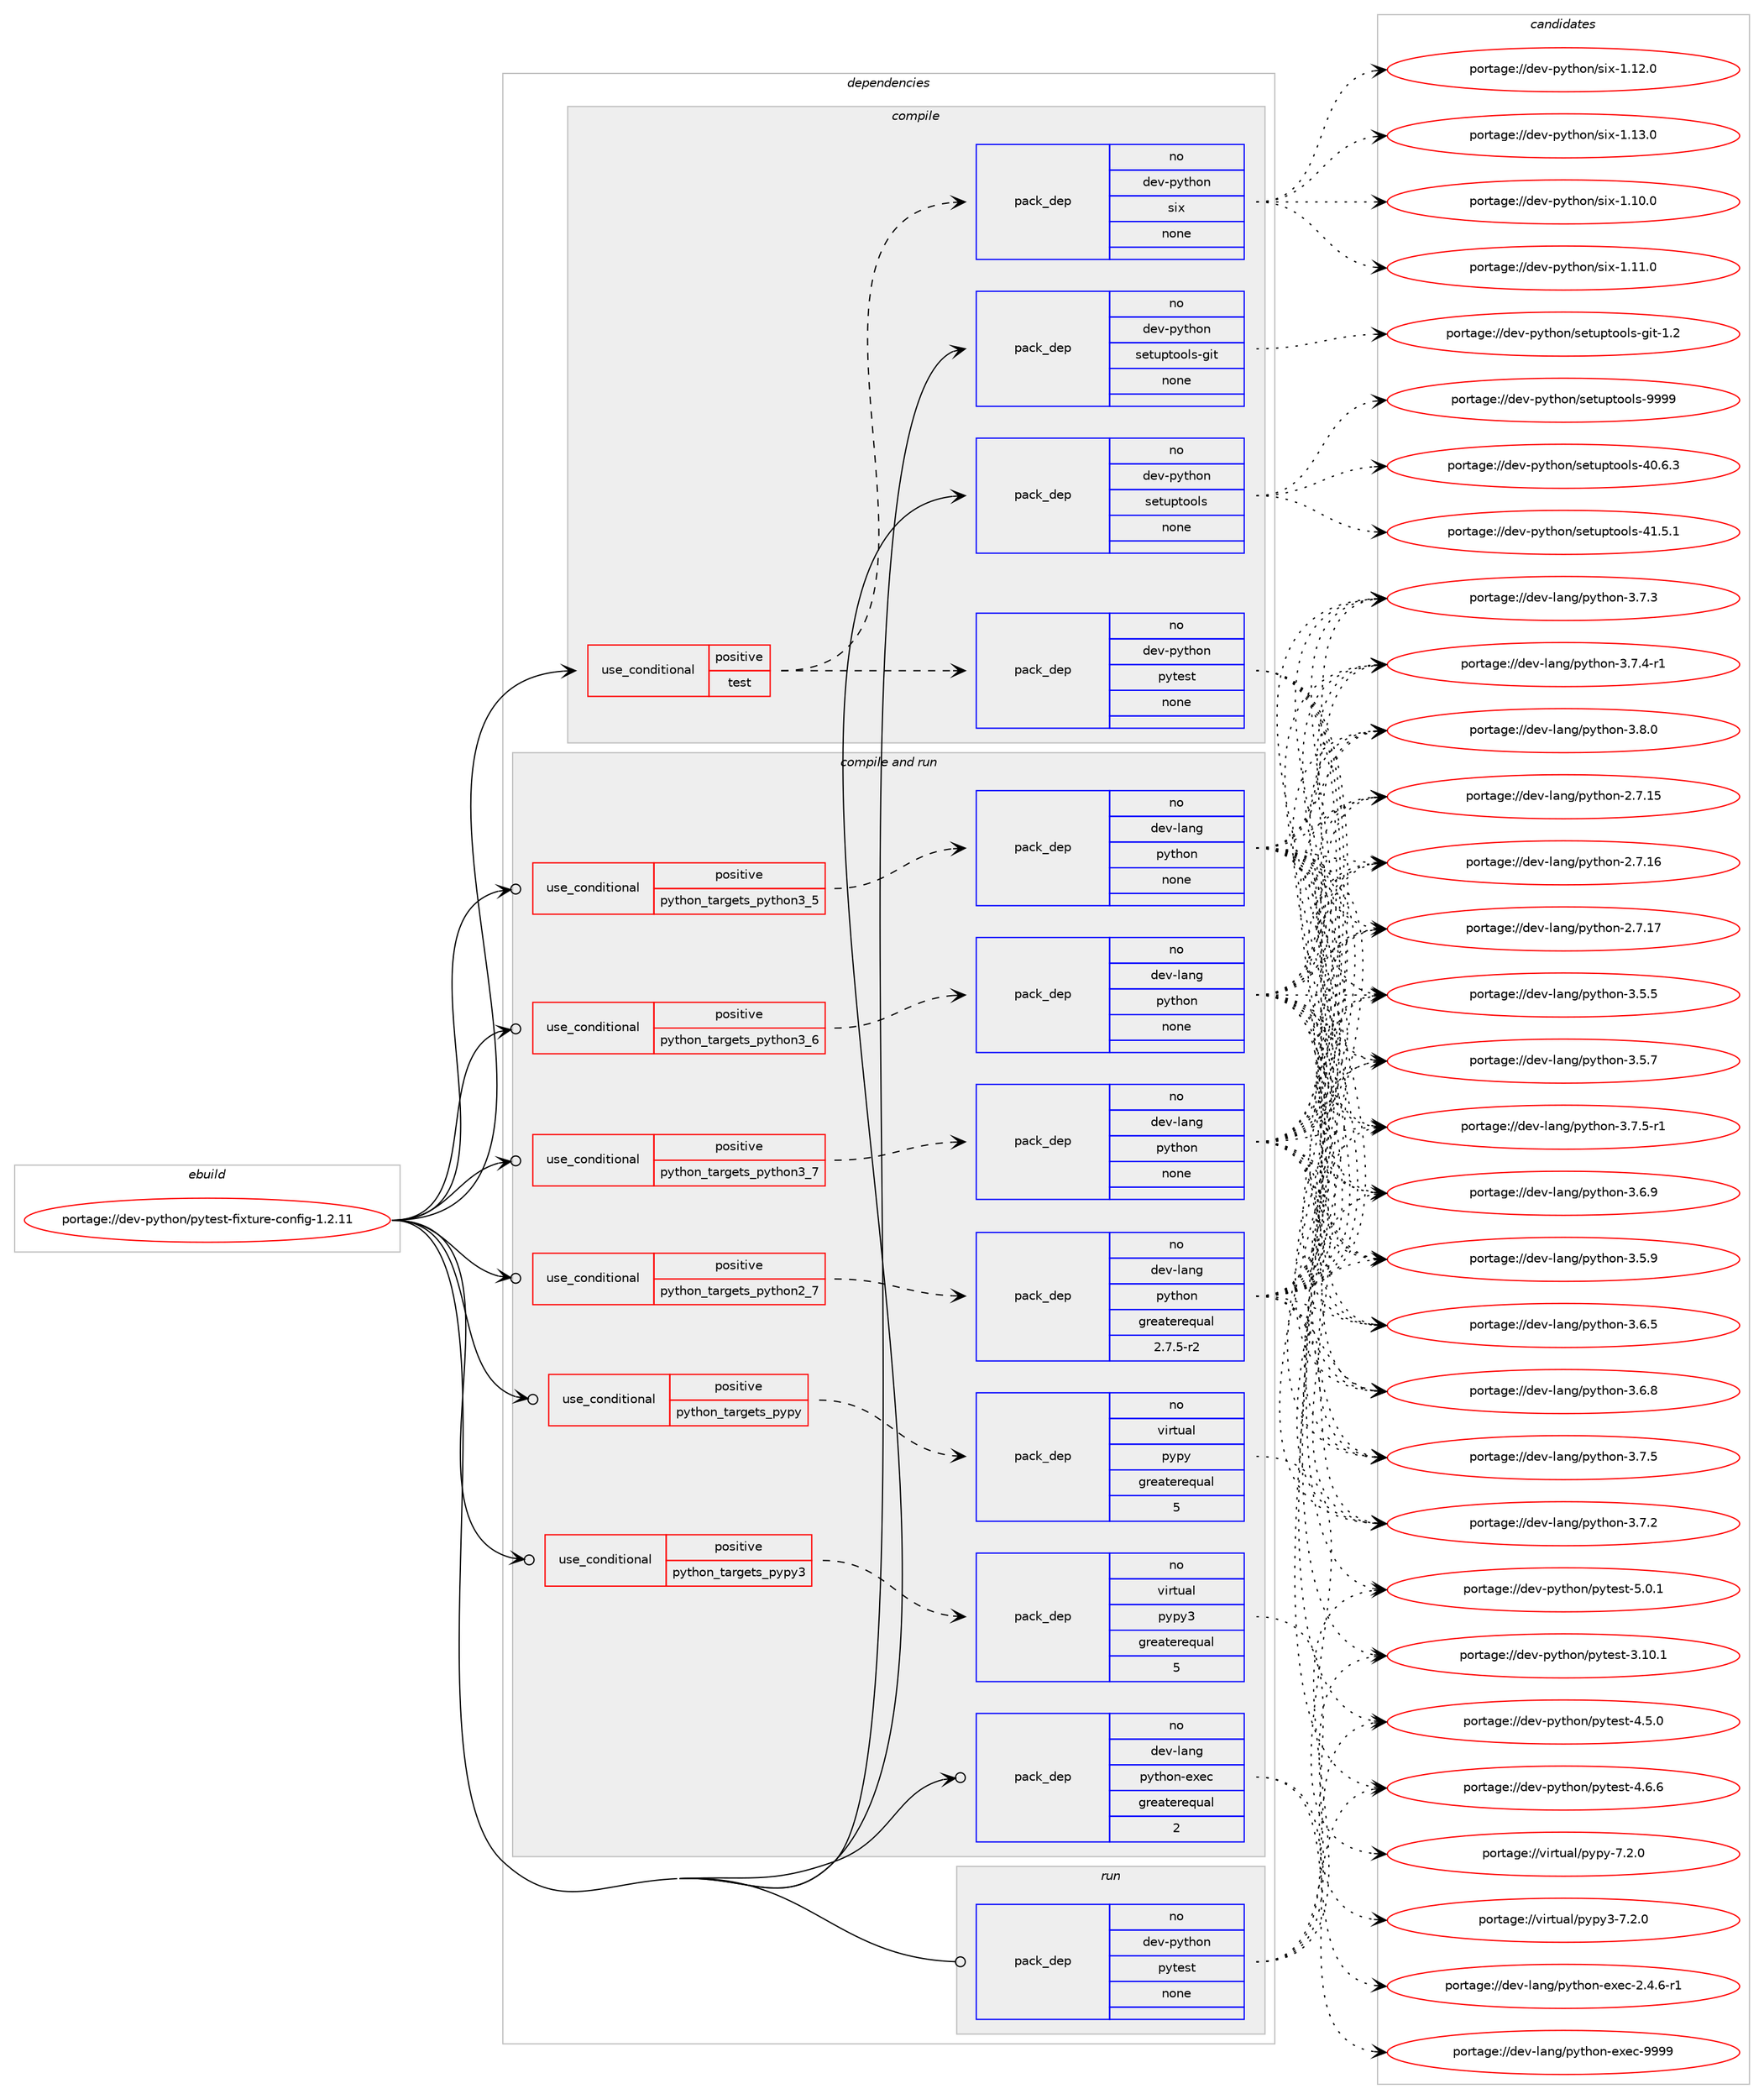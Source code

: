 digraph prolog {

# *************
# Graph options
# *************

newrank=true;
concentrate=true;
compound=true;
graph [rankdir=LR,fontname=Helvetica,fontsize=10,ranksep=1.5];#, ranksep=2.5, nodesep=0.2];
edge  [arrowhead=vee];
node  [fontname=Helvetica,fontsize=10];

# **********
# The ebuild
# **********

subgraph cluster_leftcol {
color=gray;
rank=same;
label=<<i>ebuild</i>>;
id [label="portage://dev-python/pytest-fixture-config-1.2.11", color=red, width=4, href="../dev-python/pytest-fixture-config-1.2.11.svg"];
}

# ****************
# The dependencies
# ****************

subgraph cluster_midcol {
color=gray;
label=<<i>dependencies</i>>;
subgraph cluster_compile {
fillcolor="#eeeeee";
style=filled;
label=<<i>compile</i>>;
subgraph cond36331 {
dependency164406 [label=<<TABLE BORDER="0" CELLBORDER="1" CELLSPACING="0" CELLPADDING="4"><TR><TD ROWSPAN="3" CELLPADDING="10">use_conditional</TD></TR><TR><TD>positive</TD></TR><TR><TD>test</TD></TR></TABLE>>, shape=none, color=red];
subgraph pack124688 {
dependency164407 [label=<<TABLE BORDER="0" CELLBORDER="1" CELLSPACING="0" CELLPADDING="4" WIDTH="220"><TR><TD ROWSPAN="6" CELLPADDING="30">pack_dep</TD></TR><TR><TD WIDTH="110">no</TD></TR><TR><TD>dev-python</TD></TR><TR><TD>pytest</TD></TR><TR><TD>none</TD></TR><TR><TD></TD></TR></TABLE>>, shape=none, color=blue];
}
dependency164406:e -> dependency164407:w [weight=20,style="dashed",arrowhead="vee"];
subgraph pack124689 {
dependency164408 [label=<<TABLE BORDER="0" CELLBORDER="1" CELLSPACING="0" CELLPADDING="4" WIDTH="220"><TR><TD ROWSPAN="6" CELLPADDING="30">pack_dep</TD></TR><TR><TD WIDTH="110">no</TD></TR><TR><TD>dev-python</TD></TR><TR><TD>six</TD></TR><TR><TD>none</TD></TR><TR><TD></TD></TR></TABLE>>, shape=none, color=blue];
}
dependency164406:e -> dependency164408:w [weight=20,style="dashed",arrowhead="vee"];
}
id:e -> dependency164406:w [weight=20,style="solid",arrowhead="vee"];
subgraph pack124690 {
dependency164409 [label=<<TABLE BORDER="0" CELLBORDER="1" CELLSPACING="0" CELLPADDING="4" WIDTH="220"><TR><TD ROWSPAN="6" CELLPADDING="30">pack_dep</TD></TR><TR><TD WIDTH="110">no</TD></TR><TR><TD>dev-python</TD></TR><TR><TD>setuptools</TD></TR><TR><TD>none</TD></TR><TR><TD></TD></TR></TABLE>>, shape=none, color=blue];
}
id:e -> dependency164409:w [weight=20,style="solid",arrowhead="vee"];
subgraph pack124691 {
dependency164410 [label=<<TABLE BORDER="0" CELLBORDER="1" CELLSPACING="0" CELLPADDING="4" WIDTH="220"><TR><TD ROWSPAN="6" CELLPADDING="30">pack_dep</TD></TR><TR><TD WIDTH="110">no</TD></TR><TR><TD>dev-python</TD></TR><TR><TD>setuptools-git</TD></TR><TR><TD>none</TD></TR><TR><TD></TD></TR></TABLE>>, shape=none, color=blue];
}
id:e -> dependency164410:w [weight=20,style="solid",arrowhead="vee"];
}
subgraph cluster_compileandrun {
fillcolor="#eeeeee";
style=filled;
label=<<i>compile and run</i>>;
subgraph cond36332 {
dependency164411 [label=<<TABLE BORDER="0" CELLBORDER="1" CELLSPACING="0" CELLPADDING="4"><TR><TD ROWSPAN="3" CELLPADDING="10">use_conditional</TD></TR><TR><TD>positive</TD></TR><TR><TD>python_targets_pypy</TD></TR></TABLE>>, shape=none, color=red];
subgraph pack124692 {
dependency164412 [label=<<TABLE BORDER="0" CELLBORDER="1" CELLSPACING="0" CELLPADDING="4" WIDTH="220"><TR><TD ROWSPAN="6" CELLPADDING="30">pack_dep</TD></TR><TR><TD WIDTH="110">no</TD></TR><TR><TD>virtual</TD></TR><TR><TD>pypy</TD></TR><TR><TD>greaterequal</TD></TR><TR><TD>5</TD></TR></TABLE>>, shape=none, color=blue];
}
dependency164411:e -> dependency164412:w [weight=20,style="dashed",arrowhead="vee"];
}
id:e -> dependency164411:w [weight=20,style="solid",arrowhead="odotvee"];
subgraph cond36333 {
dependency164413 [label=<<TABLE BORDER="0" CELLBORDER="1" CELLSPACING="0" CELLPADDING="4"><TR><TD ROWSPAN="3" CELLPADDING="10">use_conditional</TD></TR><TR><TD>positive</TD></TR><TR><TD>python_targets_pypy3</TD></TR></TABLE>>, shape=none, color=red];
subgraph pack124693 {
dependency164414 [label=<<TABLE BORDER="0" CELLBORDER="1" CELLSPACING="0" CELLPADDING="4" WIDTH="220"><TR><TD ROWSPAN="6" CELLPADDING="30">pack_dep</TD></TR><TR><TD WIDTH="110">no</TD></TR><TR><TD>virtual</TD></TR><TR><TD>pypy3</TD></TR><TR><TD>greaterequal</TD></TR><TR><TD>5</TD></TR></TABLE>>, shape=none, color=blue];
}
dependency164413:e -> dependency164414:w [weight=20,style="dashed",arrowhead="vee"];
}
id:e -> dependency164413:w [weight=20,style="solid",arrowhead="odotvee"];
subgraph cond36334 {
dependency164415 [label=<<TABLE BORDER="0" CELLBORDER="1" CELLSPACING="0" CELLPADDING="4"><TR><TD ROWSPAN="3" CELLPADDING="10">use_conditional</TD></TR><TR><TD>positive</TD></TR><TR><TD>python_targets_python2_7</TD></TR></TABLE>>, shape=none, color=red];
subgraph pack124694 {
dependency164416 [label=<<TABLE BORDER="0" CELLBORDER="1" CELLSPACING="0" CELLPADDING="4" WIDTH="220"><TR><TD ROWSPAN="6" CELLPADDING="30">pack_dep</TD></TR><TR><TD WIDTH="110">no</TD></TR><TR><TD>dev-lang</TD></TR><TR><TD>python</TD></TR><TR><TD>greaterequal</TD></TR><TR><TD>2.7.5-r2</TD></TR></TABLE>>, shape=none, color=blue];
}
dependency164415:e -> dependency164416:w [weight=20,style="dashed",arrowhead="vee"];
}
id:e -> dependency164415:w [weight=20,style="solid",arrowhead="odotvee"];
subgraph cond36335 {
dependency164417 [label=<<TABLE BORDER="0" CELLBORDER="1" CELLSPACING="0" CELLPADDING="4"><TR><TD ROWSPAN="3" CELLPADDING="10">use_conditional</TD></TR><TR><TD>positive</TD></TR><TR><TD>python_targets_python3_5</TD></TR></TABLE>>, shape=none, color=red];
subgraph pack124695 {
dependency164418 [label=<<TABLE BORDER="0" CELLBORDER="1" CELLSPACING="0" CELLPADDING="4" WIDTH="220"><TR><TD ROWSPAN="6" CELLPADDING="30">pack_dep</TD></TR><TR><TD WIDTH="110">no</TD></TR><TR><TD>dev-lang</TD></TR><TR><TD>python</TD></TR><TR><TD>none</TD></TR><TR><TD></TD></TR></TABLE>>, shape=none, color=blue];
}
dependency164417:e -> dependency164418:w [weight=20,style="dashed",arrowhead="vee"];
}
id:e -> dependency164417:w [weight=20,style="solid",arrowhead="odotvee"];
subgraph cond36336 {
dependency164419 [label=<<TABLE BORDER="0" CELLBORDER="1" CELLSPACING="0" CELLPADDING="4"><TR><TD ROWSPAN="3" CELLPADDING="10">use_conditional</TD></TR><TR><TD>positive</TD></TR><TR><TD>python_targets_python3_6</TD></TR></TABLE>>, shape=none, color=red];
subgraph pack124696 {
dependency164420 [label=<<TABLE BORDER="0" CELLBORDER="1" CELLSPACING="0" CELLPADDING="4" WIDTH="220"><TR><TD ROWSPAN="6" CELLPADDING="30">pack_dep</TD></TR><TR><TD WIDTH="110">no</TD></TR><TR><TD>dev-lang</TD></TR><TR><TD>python</TD></TR><TR><TD>none</TD></TR><TR><TD></TD></TR></TABLE>>, shape=none, color=blue];
}
dependency164419:e -> dependency164420:w [weight=20,style="dashed",arrowhead="vee"];
}
id:e -> dependency164419:w [weight=20,style="solid",arrowhead="odotvee"];
subgraph cond36337 {
dependency164421 [label=<<TABLE BORDER="0" CELLBORDER="1" CELLSPACING="0" CELLPADDING="4"><TR><TD ROWSPAN="3" CELLPADDING="10">use_conditional</TD></TR><TR><TD>positive</TD></TR><TR><TD>python_targets_python3_7</TD></TR></TABLE>>, shape=none, color=red];
subgraph pack124697 {
dependency164422 [label=<<TABLE BORDER="0" CELLBORDER="1" CELLSPACING="0" CELLPADDING="4" WIDTH="220"><TR><TD ROWSPAN="6" CELLPADDING="30">pack_dep</TD></TR><TR><TD WIDTH="110">no</TD></TR><TR><TD>dev-lang</TD></TR><TR><TD>python</TD></TR><TR><TD>none</TD></TR><TR><TD></TD></TR></TABLE>>, shape=none, color=blue];
}
dependency164421:e -> dependency164422:w [weight=20,style="dashed",arrowhead="vee"];
}
id:e -> dependency164421:w [weight=20,style="solid",arrowhead="odotvee"];
subgraph pack124698 {
dependency164423 [label=<<TABLE BORDER="0" CELLBORDER="1" CELLSPACING="0" CELLPADDING="4" WIDTH="220"><TR><TD ROWSPAN="6" CELLPADDING="30">pack_dep</TD></TR><TR><TD WIDTH="110">no</TD></TR><TR><TD>dev-lang</TD></TR><TR><TD>python-exec</TD></TR><TR><TD>greaterequal</TD></TR><TR><TD>2</TD></TR></TABLE>>, shape=none, color=blue];
}
id:e -> dependency164423:w [weight=20,style="solid",arrowhead="odotvee"];
}
subgraph cluster_run {
fillcolor="#eeeeee";
style=filled;
label=<<i>run</i>>;
subgraph pack124699 {
dependency164424 [label=<<TABLE BORDER="0" CELLBORDER="1" CELLSPACING="0" CELLPADDING="4" WIDTH="220"><TR><TD ROWSPAN="6" CELLPADDING="30">pack_dep</TD></TR><TR><TD WIDTH="110">no</TD></TR><TR><TD>dev-python</TD></TR><TR><TD>pytest</TD></TR><TR><TD>none</TD></TR><TR><TD></TD></TR></TABLE>>, shape=none, color=blue];
}
id:e -> dependency164424:w [weight=20,style="solid",arrowhead="odot"];
}
}

# **************
# The candidates
# **************

subgraph cluster_choices {
rank=same;
color=gray;
label=<<i>candidates</i>>;

subgraph choice124688 {
color=black;
nodesep=1;
choiceportage100101118451121211161041111104711212111610111511645514649484649 [label="portage://dev-python/pytest-3.10.1", color=red, width=4,href="../dev-python/pytest-3.10.1.svg"];
choiceportage1001011184511212111610411111047112121116101115116455246534648 [label="portage://dev-python/pytest-4.5.0", color=red, width=4,href="../dev-python/pytest-4.5.0.svg"];
choiceportage1001011184511212111610411111047112121116101115116455246544654 [label="portage://dev-python/pytest-4.6.6", color=red, width=4,href="../dev-python/pytest-4.6.6.svg"];
choiceportage1001011184511212111610411111047112121116101115116455346484649 [label="portage://dev-python/pytest-5.0.1", color=red, width=4,href="../dev-python/pytest-5.0.1.svg"];
dependency164407:e -> choiceportage100101118451121211161041111104711212111610111511645514649484649:w [style=dotted,weight="100"];
dependency164407:e -> choiceportage1001011184511212111610411111047112121116101115116455246534648:w [style=dotted,weight="100"];
dependency164407:e -> choiceportage1001011184511212111610411111047112121116101115116455246544654:w [style=dotted,weight="100"];
dependency164407:e -> choiceportage1001011184511212111610411111047112121116101115116455346484649:w [style=dotted,weight="100"];
}
subgraph choice124689 {
color=black;
nodesep=1;
choiceportage100101118451121211161041111104711510512045494649484648 [label="portage://dev-python/six-1.10.0", color=red, width=4,href="../dev-python/six-1.10.0.svg"];
choiceportage100101118451121211161041111104711510512045494649494648 [label="portage://dev-python/six-1.11.0", color=red, width=4,href="../dev-python/six-1.11.0.svg"];
choiceportage100101118451121211161041111104711510512045494649504648 [label="portage://dev-python/six-1.12.0", color=red, width=4,href="../dev-python/six-1.12.0.svg"];
choiceportage100101118451121211161041111104711510512045494649514648 [label="portage://dev-python/six-1.13.0", color=red, width=4,href="../dev-python/six-1.13.0.svg"];
dependency164408:e -> choiceportage100101118451121211161041111104711510512045494649484648:w [style=dotted,weight="100"];
dependency164408:e -> choiceportage100101118451121211161041111104711510512045494649494648:w [style=dotted,weight="100"];
dependency164408:e -> choiceportage100101118451121211161041111104711510512045494649504648:w [style=dotted,weight="100"];
dependency164408:e -> choiceportage100101118451121211161041111104711510512045494649514648:w [style=dotted,weight="100"];
}
subgraph choice124690 {
color=black;
nodesep=1;
choiceportage100101118451121211161041111104711510111611711211611111110811545524846544651 [label="portage://dev-python/setuptools-40.6.3", color=red, width=4,href="../dev-python/setuptools-40.6.3.svg"];
choiceportage100101118451121211161041111104711510111611711211611111110811545524946534649 [label="portage://dev-python/setuptools-41.5.1", color=red, width=4,href="../dev-python/setuptools-41.5.1.svg"];
choiceportage10010111845112121116104111110471151011161171121161111111081154557575757 [label="portage://dev-python/setuptools-9999", color=red, width=4,href="../dev-python/setuptools-9999.svg"];
dependency164409:e -> choiceportage100101118451121211161041111104711510111611711211611111110811545524846544651:w [style=dotted,weight="100"];
dependency164409:e -> choiceportage100101118451121211161041111104711510111611711211611111110811545524946534649:w [style=dotted,weight="100"];
dependency164409:e -> choiceportage10010111845112121116104111110471151011161171121161111111081154557575757:w [style=dotted,weight="100"];
}
subgraph choice124691 {
color=black;
nodesep=1;
choiceportage10010111845112121116104111110471151011161171121161111111081154510310511645494650 [label="portage://dev-python/setuptools-git-1.2", color=red, width=4,href="../dev-python/setuptools-git-1.2.svg"];
dependency164410:e -> choiceportage10010111845112121116104111110471151011161171121161111111081154510310511645494650:w [style=dotted,weight="100"];
}
subgraph choice124692 {
color=black;
nodesep=1;
choiceportage1181051141161179710847112121112121455546504648 [label="portage://virtual/pypy-7.2.0", color=red, width=4,href="../virtual/pypy-7.2.0.svg"];
dependency164412:e -> choiceportage1181051141161179710847112121112121455546504648:w [style=dotted,weight="100"];
}
subgraph choice124693 {
color=black;
nodesep=1;
choiceportage118105114116117971084711212111212151455546504648 [label="portage://virtual/pypy3-7.2.0", color=red, width=4,href="../virtual/pypy3-7.2.0.svg"];
dependency164414:e -> choiceportage118105114116117971084711212111212151455546504648:w [style=dotted,weight="100"];
}
subgraph choice124694 {
color=black;
nodesep=1;
choiceportage10010111845108971101034711212111610411111045504655464953 [label="portage://dev-lang/python-2.7.15", color=red, width=4,href="../dev-lang/python-2.7.15.svg"];
choiceportage10010111845108971101034711212111610411111045504655464954 [label="portage://dev-lang/python-2.7.16", color=red, width=4,href="../dev-lang/python-2.7.16.svg"];
choiceportage10010111845108971101034711212111610411111045504655464955 [label="portage://dev-lang/python-2.7.17", color=red, width=4,href="../dev-lang/python-2.7.17.svg"];
choiceportage100101118451089711010347112121116104111110455146534653 [label="portage://dev-lang/python-3.5.5", color=red, width=4,href="../dev-lang/python-3.5.5.svg"];
choiceportage100101118451089711010347112121116104111110455146534655 [label="portage://dev-lang/python-3.5.7", color=red, width=4,href="../dev-lang/python-3.5.7.svg"];
choiceportage100101118451089711010347112121116104111110455146534657 [label="portage://dev-lang/python-3.5.9", color=red, width=4,href="../dev-lang/python-3.5.9.svg"];
choiceportage100101118451089711010347112121116104111110455146544653 [label="portage://dev-lang/python-3.6.5", color=red, width=4,href="../dev-lang/python-3.6.5.svg"];
choiceportage100101118451089711010347112121116104111110455146544656 [label="portage://dev-lang/python-3.6.8", color=red, width=4,href="../dev-lang/python-3.6.8.svg"];
choiceportage100101118451089711010347112121116104111110455146544657 [label="portage://dev-lang/python-3.6.9", color=red, width=4,href="../dev-lang/python-3.6.9.svg"];
choiceportage100101118451089711010347112121116104111110455146554650 [label="portage://dev-lang/python-3.7.2", color=red, width=4,href="../dev-lang/python-3.7.2.svg"];
choiceportage100101118451089711010347112121116104111110455146554651 [label="portage://dev-lang/python-3.7.3", color=red, width=4,href="../dev-lang/python-3.7.3.svg"];
choiceportage1001011184510897110103471121211161041111104551465546524511449 [label="portage://dev-lang/python-3.7.4-r1", color=red, width=4,href="../dev-lang/python-3.7.4-r1.svg"];
choiceportage100101118451089711010347112121116104111110455146554653 [label="portage://dev-lang/python-3.7.5", color=red, width=4,href="../dev-lang/python-3.7.5.svg"];
choiceportage1001011184510897110103471121211161041111104551465546534511449 [label="portage://dev-lang/python-3.7.5-r1", color=red, width=4,href="../dev-lang/python-3.7.5-r1.svg"];
choiceportage100101118451089711010347112121116104111110455146564648 [label="portage://dev-lang/python-3.8.0", color=red, width=4,href="../dev-lang/python-3.8.0.svg"];
dependency164416:e -> choiceportage10010111845108971101034711212111610411111045504655464953:w [style=dotted,weight="100"];
dependency164416:e -> choiceportage10010111845108971101034711212111610411111045504655464954:w [style=dotted,weight="100"];
dependency164416:e -> choiceportage10010111845108971101034711212111610411111045504655464955:w [style=dotted,weight="100"];
dependency164416:e -> choiceportage100101118451089711010347112121116104111110455146534653:w [style=dotted,weight="100"];
dependency164416:e -> choiceportage100101118451089711010347112121116104111110455146534655:w [style=dotted,weight="100"];
dependency164416:e -> choiceportage100101118451089711010347112121116104111110455146534657:w [style=dotted,weight="100"];
dependency164416:e -> choiceportage100101118451089711010347112121116104111110455146544653:w [style=dotted,weight="100"];
dependency164416:e -> choiceportage100101118451089711010347112121116104111110455146544656:w [style=dotted,weight="100"];
dependency164416:e -> choiceportage100101118451089711010347112121116104111110455146544657:w [style=dotted,weight="100"];
dependency164416:e -> choiceportage100101118451089711010347112121116104111110455146554650:w [style=dotted,weight="100"];
dependency164416:e -> choiceportage100101118451089711010347112121116104111110455146554651:w [style=dotted,weight="100"];
dependency164416:e -> choiceportage1001011184510897110103471121211161041111104551465546524511449:w [style=dotted,weight="100"];
dependency164416:e -> choiceportage100101118451089711010347112121116104111110455146554653:w [style=dotted,weight="100"];
dependency164416:e -> choiceportage1001011184510897110103471121211161041111104551465546534511449:w [style=dotted,weight="100"];
dependency164416:e -> choiceportage100101118451089711010347112121116104111110455146564648:w [style=dotted,weight="100"];
}
subgraph choice124695 {
color=black;
nodesep=1;
choiceportage10010111845108971101034711212111610411111045504655464953 [label="portage://dev-lang/python-2.7.15", color=red, width=4,href="../dev-lang/python-2.7.15.svg"];
choiceportage10010111845108971101034711212111610411111045504655464954 [label="portage://dev-lang/python-2.7.16", color=red, width=4,href="../dev-lang/python-2.7.16.svg"];
choiceportage10010111845108971101034711212111610411111045504655464955 [label="portage://dev-lang/python-2.7.17", color=red, width=4,href="../dev-lang/python-2.7.17.svg"];
choiceportage100101118451089711010347112121116104111110455146534653 [label="portage://dev-lang/python-3.5.5", color=red, width=4,href="../dev-lang/python-3.5.5.svg"];
choiceportage100101118451089711010347112121116104111110455146534655 [label="portage://dev-lang/python-3.5.7", color=red, width=4,href="../dev-lang/python-3.5.7.svg"];
choiceportage100101118451089711010347112121116104111110455146534657 [label="portage://dev-lang/python-3.5.9", color=red, width=4,href="../dev-lang/python-3.5.9.svg"];
choiceportage100101118451089711010347112121116104111110455146544653 [label="portage://dev-lang/python-3.6.5", color=red, width=4,href="../dev-lang/python-3.6.5.svg"];
choiceportage100101118451089711010347112121116104111110455146544656 [label="portage://dev-lang/python-3.6.8", color=red, width=4,href="../dev-lang/python-3.6.8.svg"];
choiceportage100101118451089711010347112121116104111110455146544657 [label="portage://dev-lang/python-3.6.9", color=red, width=4,href="../dev-lang/python-3.6.9.svg"];
choiceportage100101118451089711010347112121116104111110455146554650 [label="portage://dev-lang/python-3.7.2", color=red, width=4,href="../dev-lang/python-3.7.2.svg"];
choiceportage100101118451089711010347112121116104111110455146554651 [label="portage://dev-lang/python-3.7.3", color=red, width=4,href="../dev-lang/python-3.7.3.svg"];
choiceportage1001011184510897110103471121211161041111104551465546524511449 [label="portage://dev-lang/python-3.7.4-r1", color=red, width=4,href="../dev-lang/python-3.7.4-r1.svg"];
choiceportage100101118451089711010347112121116104111110455146554653 [label="portage://dev-lang/python-3.7.5", color=red, width=4,href="../dev-lang/python-3.7.5.svg"];
choiceportage1001011184510897110103471121211161041111104551465546534511449 [label="portage://dev-lang/python-3.7.5-r1", color=red, width=4,href="../dev-lang/python-3.7.5-r1.svg"];
choiceportage100101118451089711010347112121116104111110455146564648 [label="portage://dev-lang/python-3.8.0", color=red, width=4,href="../dev-lang/python-3.8.0.svg"];
dependency164418:e -> choiceportage10010111845108971101034711212111610411111045504655464953:w [style=dotted,weight="100"];
dependency164418:e -> choiceportage10010111845108971101034711212111610411111045504655464954:w [style=dotted,weight="100"];
dependency164418:e -> choiceportage10010111845108971101034711212111610411111045504655464955:w [style=dotted,weight="100"];
dependency164418:e -> choiceportage100101118451089711010347112121116104111110455146534653:w [style=dotted,weight="100"];
dependency164418:e -> choiceportage100101118451089711010347112121116104111110455146534655:w [style=dotted,weight="100"];
dependency164418:e -> choiceportage100101118451089711010347112121116104111110455146534657:w [style=dotted,weight="100"];
dependency164418:e -> choiceportage100101118451089711010347112121116104111110455146544653:w [style=dotted,weight="100"];
dependency164418:e -> choiceportage100101118451089711010347112121116104111110455146544656:w [style=dotted,weight="100"];
dependency164418:e -> choiceportage100101118451089711010347112121116104111110455146544657:w [style=dotted,weight="100"];
dependency164418:e -> choiceportage100101118451089711010347112121116104111110455146554650:w [style=dotted,weight="100"];
dependency164418:e -> choiceportage100101118451089711010347112121116104111110455146554651:w [style=dotted,weight="100"];
dependency164418:e -> choiceportage1001011184510897110103471121211161041111104551465546524511449:w [style=dotted,weight="100"];
dependency164418:e -> choiceportage100101118451089711010347112121116104111110455146554653:w [style=dotted,weight="100"];
dependency164418:e -> choiceportage1001011184510897110103471121211161041111104551465546534511449:w [style=dotted,weight="100"];
dependency164418:e -> choiceportage100101118451089711010347112121116104111110455146564648:w [style=dotted,weight="100"];
}
subgraph choice124696 {
color=black;
nodesep=1;
choiceportage10010111845108971101034711212111610411111045504655464953 [label="portage://dev-lang/python-2.7.15", color=red, width=4,href="../dev-lang/python-2.7.15.svg"];
choiceportage10010111845108971101034711212111610411111045504655464954 [label="portage://dev-lang/python-2.7.16", color=red, width=4,href="../dev-lang/python-2.7.16.svg"];
choiceportage10010111845108971101034711212111610411111045504655464955 [label="portage://dev-lang/python-2.7.17", color=red, width=4,href="../dev-lang/python-2.7.17.svg"];
choiceportage100101118451089711010347112121116104111110455146534653 [label="portage://dev-lang/python-3.5.5", color=red, width=4,href="../dev-lang/python-3.5.5.svg"];
choiceportage100101118451089711010347112121116104111110455146534655 [label="portage://dev-lang/python-3.5.7", color=red, width=4,href="../dev-lang/python-3.5.7.svg"];
choiceportage100101118451089711010347112121116104111110455146534657 [label="portage://dev-lang/python-3.5.9", color=red, width=4,href="../dev-lang/python-3.5.9.svg"];
choiceportage100101118451089711010347112121116104111110455146544653 [label="portage://dev-lang/python-3.6.5", color=red, width=4,href="../dev-lang/python-3.6.5.svg"];
choiceportage100101118451089711010347112121116104111110455146544656 [label="portage://dev-lang/python-3.6.8", color=red, width=4,href="../dev-lang/python-3.6.8.svg"];
choiceportage100101118451089711010347112121116104111110455146544657 [label="portage://dev-lang/python-3.6.9", color=red, width=4,href="../dev-lang/python-3.6.9.svg"];
choiceportage100101118451089711010347112121116104111110455146554650 [label="portage://dev-lang/python-3.7.2", color=red, width=4,href="../dev-lang/python-3.7.2.svg"];
choiceportage100101118451089711010347112121116104111110455146554651 [label="portage://dev-lang/python-3.7.3", color=red, width=4,href="../dev-lang/python-3.7.3.svg"];
choiceportage1001011184510897110103471121211161041111104551465546524511449 [label="portage://dev-lang/python-3.7.4-r1", color=red, width=4,href="../dev-lang/python-3.7.4-r1.svg"];
choiceportage100101118451089711010347112121116104111110455146554653 [label="portage://dev-lang/python-3.7.5", color=red, width=4,href="../dev-lang/python-3.7.5.svg"];
choiceportage1001011184510897110103471121211161041111104551465546534511449 [label="portage://dev-lang/python-3.7.5-r1", color=red, width=4,href="../dev-lang/python-3.7.5-r1.svg"];
choiceportage100101118451089711010347112121116104111110455146564648 [label="portage://dev-lang/python-3.8.0", color=red, width=4,href="../dev-lang/python-3.8.0.svg"];
dependency164420:e -> choiceportage10010111845108971101034711212111610411111045504655464953:w [style=dotted,weight="100"];
dependency164420:e -> choiceportage10010111845108971101034711212111610411111045504655464954:w [style=dotted,weight="100"];
dependency164420:e -> choiceportage10010111845108971101034711212111610411111045504655464955:w [style=dotted,weight="100"];
dependency164420:e -> choiceportage100101118451089711010347112121116104111110455146534653:w [style=dotted,weight="100"];
dependency164420:e -> choiceportage100101118451089711010347112121116104111110455146534655:w [style=dotted,weight="100"];
dependency164420:e -> choiceportage100101118451089711010347112121116104111110455146534657:w [style=dotted,weight="100"];
dependency164420:e -> choiceportage100101118451089711010347112121116104111110455146544653:w [style=dotted,weight="100"];
dependency164420:e -> choiceportage100101118451089711010347112121116104111110455146544656:w [style=dotted,weight="100"];
dependency164420:e -> choiceportage100101118451089711010347112121116104111110455146544657:w [style=dotted,weight="100"];
dependency164420:e -> choiceportage100101118451089711010347112121116104111110455146554650:w [style=dotted,weight="100"];
dependency164420:e -> choiceportage100101118451089711010347112121116104111110455146554651:w [style=dotted,weight="100"];
dependency164420:e -> choiceportage1001011184510897110103471121211161041111104551465546524511449:w [style=dotted,weight="100"];
dependency164420:e -> choiceportage100101118451089711010347112121116104111110455146554653:w [style=dotted,weight="100"];
dependency164420:e -> choiceportage1001011184510897110103471121211161041111104551465546534511449:w [style=dotted,weight="100"];
dependency164420:e -> choiceportage100101118451089711010347112121116104111110455146564648:w [style=dotted,weight="100"];
}
subgraph choice124697 {
color=black;
nodesep=1;
choiceportage10010111845108971101034711212111610411111045504655464953 [label="portage://dev-lang/python-2.7.15", color=red, width=4,href="../dev-lang/python-2.7.15.svg"];
choiceportage10010111845108971101034711212111610411111045504655464954 [label="portage://dev-lang/python-2.7.16", color=red, width=4,href="../dev-lang/python-2.7.16.svg"];
choiceportage10010111845108971101034711212111610411111045504655464955 [label="portage://dev-lang/python-2.7.17", color=red, width=4,href="../dev-lang/python-2.7.17.svg"];
choiceportage100101118451089711010347112121116104111110455146534653 [label="portage://dev-lang/python-3.5.5", color=red, width=4,href="../dev-lang/python-3.5.5.svg"];
choiceportage100101118451089711010347112121116104111110455146534655 [label="portage://dev-lang/python-3.5.7", color=red, width=4,href="../dev-lang/python-3.5.7.svg"];
choiceportage100101118451089711010347112121116104111110455146534657 [label="portage://dev-lang/python-3.5.9", color=red, width=4,href="../dev-lang/python-3.5.9.svg"];
choiceportage100101118451089711010347112121116104111110455146544653 [label="portage://dev-lang/python-3.6.5", color=red, width=4,href="../dev-lang/python-3.6.5.svg"];
choiceportage100101118451089711010347112121116104111110455146544656 [label="portage://dev-lang/python-3.6.8", color=red, width=4,href="../dev-lang/python-3.6.8.svg"];
choiceportage100101118451089711010347112121116104111110455146544657 [label="portage://dev-lang/python-3.6.9", color=red, width=4,href="../dev-lang/python-3.6.9.svg"];
choiceportage100101118451089711010347112121116104111110455146554650 [label="portage://dev-lang/python-3.7.2", color=red, width=4,href="../dev-lang/python-3.7.2.svg"];
choiceportage100101118451089711010347112121116104111110455146554651 [label="portage://dev-lang/python-3.7.3", color=red, width=4,href="../dev-lang/python-3.7.3.svg"];
choiceportage1001011184510897110103471121211161041111104551465546524511449 [label="portage://dev-lang/python-3.7.4-r1", color=red, width=4,href="../dev-lang/python-3.7.4-r1.svg"];
choiceportage100101118451089711010347112121116104111110455146554653 [label="portage://dev-lang/python-3.7.5", color=red, width=4,href="../dev-lang/python-3.7.5.svg"];
choiceportage1001011184510897110103471121211161041111104551465546534511449 [label="portage://dev-lang/python-3.7.5-r1", color=red, width=4,href="../dev-lang/python-3.7.5-r1.svg"];
choiceportage100101118451089711010347112121116104111110455146564648 [label="portage://dev-lang/python-3.8.0", color=red, width=4,href="../dev-lang/python-3.8.0.svg"];
dependency164422:e -> choiceportage10010111845108971101034711212111610411111045504655464953:w [style=dotted,weight="100"];
dependency164422:e -> choiceportage10010111845108971101034711212111610411111045504655464954:w [style=dotted,weight="100"];
dependency164422:e -> choiceportage10010111845108971101034711212111610411111045504655464955:w [style=dotted,weight="100"];
dependency164422:e -> choiceportage100101118451089711010347112121116104111110455146534653:w [style=dotted,weight="100"];
dependency164422:e -> choiceportage100101118451089711010347112121116104111110455146534655:w [style=dotted,weight="100"];
dependency164422:e -> choiceportage100101118451089711010347112121116104111110455146534657:w [style=dotted,weight="100"];
dependency164422:e -> choiceportage100101118451089711010347112121116104111110455146544653:w [style=dotted,weight="100"];
dependency164422:e -> choiceportage100101118451089711010347112121116104111110455146544656:w [style=dotted,weight="100"];
dependency164422:e -> choiceportage100101118451089711010347112121116104111110455146544657:w [style=dotted,weight="100"];
dependency164422:e -> choiceportage100101118451089711010347112121116104111110455146554650:w [style=dotted,weight="100"];
dependency164422:e -> choiceportage100101118451089711010347112121116104111110455146554651:w [style=dotted,weight="100"];
dependency164422:e -> choiceportage1001011184510897110103471121211161041111104551465546524511449:w [style=dotted,weight="100"];
dependency164422:e -> choiceportage100101118451089711010347112121116104111110455146554653:w [style=dotted,weight="100"];
dependency164422:e -> choiceportage1001011184510897110103471121211161041111104551465546534511449:w [style=dotted,weight="100"];
dependency164422:e -> choiceportage100101118451089711010347112121116104111110455146564648:w [style=dotted,weight="100"];
}
subgraph choice124698 {
color=black;
nodesep=1;
choiceportage10010111845108971101034711212111610411111045101120101994550465246544511449 [label="portage://dev-lang/python-exec-2.4.6-r1", color=red, width=4,href="../dev-lang/python-exec-2.4.6-r1.svg"];
choiceportage10010111845108971101034711212111610411111045101120101994557575757 [label="portage://dev-lang/python-exec-9999", color=red, width=4,href="../dev-lang/python-exec-9999.svg"];
dependency164423:e -> choiceportage10010111845108971101034711212111610411111045101120101994550465246544511449:w [style=dotted,weight="100"];
dependency164423:e -> choiceportage10010111845108971101034711212111610411111045101120101994557575757:w [style=dotted,weight="100"];
}
subgraph choice124699 {
color=black;
nodesep=1;
choiceportage100101118451121211161041111104711212111610111511645514649484649 [label="portage://dev-python/pytest-3.10.1", color=red, width=4,href="../dev-python/pytest-3.10.1.svg"];
choiceportage1001011184511212111610411111047112121116101115116455246534648 [label="portage://dev-python/pytest-4.5.0", color=red, width=4,href="../dev-python/pytest-4.5.0.svg"];
choiceportage1001011184511212111610411111047112121116101115116455246544654 [label="portage://dev-python/pytest-4.6.6", color=red, width=4,href="../dev-python/pytest-4.6.6.svg"];
choiceportage1001011184511212111610411111047112121116101115116455346484649 [label="portage://dev-python/pytest-5.0.1", color=red, width=4,href="../dev-python/pytest-5.0.1.svg"];
dependency164424:e -> choiceportage100101118451121211161041111104711212111610111511645514649484649:w [style=dotted,weight="100"];
dependency164424:e -> choiceportage1001011184511212111610411111047112121116101115116455246534648:w [style=dotted,weight="100"];
dependency164424:e -> choiceportage1001011184511212111610411111047112121116101115116455246544654:w [style=dotted,weight="100"];
dependency164424:e -> choiceportage1001011184511212111610411111047112121116101115116455346484649:w [style=dotted,weight="100"];
}
}

}
